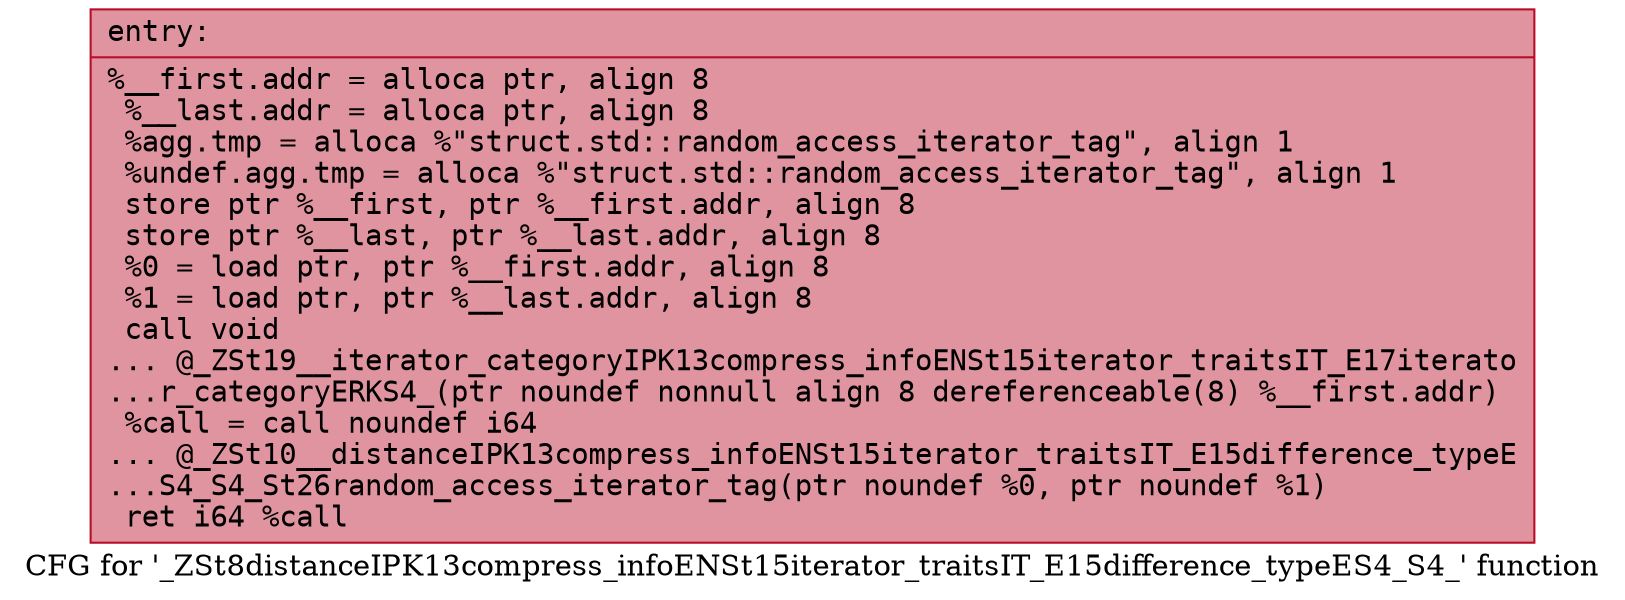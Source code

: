 digraph "CFG for '_ZSt8distanceIPK13compress_infoENSt15iterator_traitsIT_E15difference_typeES4_S4_' function" {
	label="CFG for '_ZSt8distanceIPK13compress_infoENSt15iterator_traitsIT_E15difference_typeES4_S4_' function";

	Node0x5651cd85b900 [shape=record,color="#b70d28ff", style=filled, fillcolor="#b70d2870" fontname="Courier",label="{entry:\l|  %__first.addr = alloca ptr, align 8\l  %__last.addr = alloca ptr, align 8\l  %agg.tmp = alloca %\"struct.std::random_access_iterator_tag\", align 1\l  %undef.agg.tmp = alloca %\"struct.std::random_access_iterator_tag\", align 1\l  store ptr %__first, ptr %__first.addr, align 8\l  store ptr %__last, ptr %__last.addr, align 8\l  %0 = load ptr, ptr %__first.addr, align 8\l  %1 = load ptr, ptr %__last.addr, align 8\l  call void\l... @_ZSt19__iterator_categoryIPK13compress_infoENSt15iterator_traitsIT_E17iterato\l...r_categoryERKS4_(ptr noundef nonnull align 8 dereferenceable(8) %__first.addr)\l  %call = call noundef i64\l... @_ZSt10__distanceIPK13compress_infoENSt15iterator_traitsIT_E15difference_typeE\l...S4_S4_St26random_access_iterator_tag(ptr noundef %0, ptr noundef %1)\l  ret i64 %call\l}"];
}
